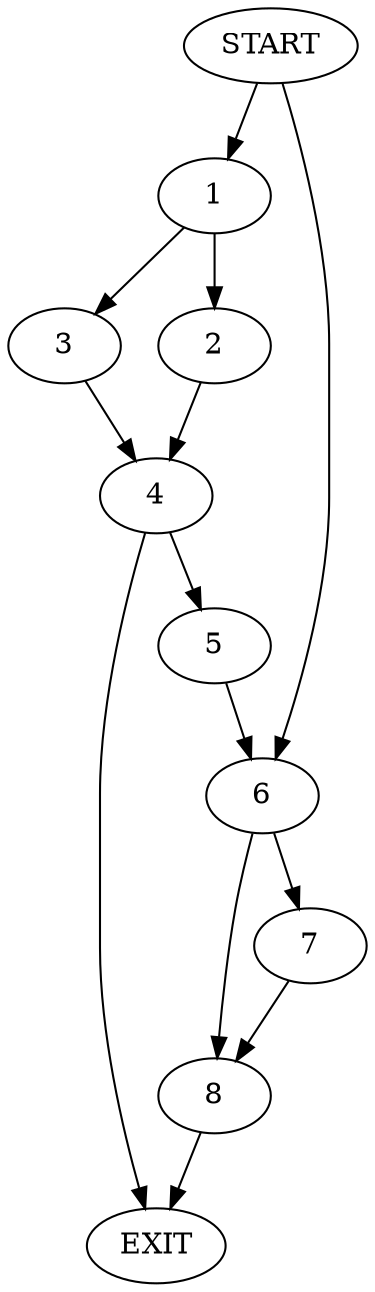 digraph { 
0 [label="START"];
1;
2;
3;
4;
5;
6;
7;
8;
9[label="EXIT"];
0 -> 1;
0 -> 6;
1 -> 2;
1 -> 3;
2 -> 4;
3 -> 4;
4 -> 9;
4 -> 5;
5 -> 6;
6 -> 7;
6 -> 8;
7 -> 8;
8 -> 9;
}